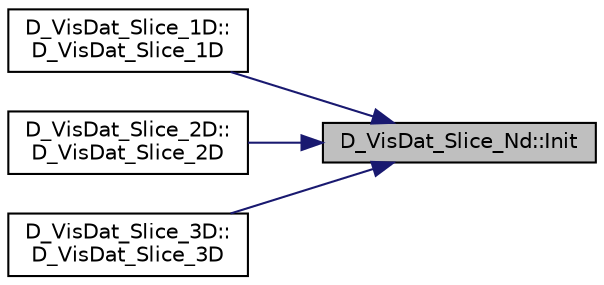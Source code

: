 digraph "D_VisDat_Slice_Nd::Init"
{
 // LATEX_PDF_SIZE
  edge [fontname="Helvetica",fontsize="10",labelfontname="Helvetica",labelfontsize="10"];
  node [fontname="Helvetica",fontsize="10",shape=record];
  rankdir="RL";
  Node1 [label="D_VisDat_Slice_Nd::Init",height=0.2,width=0.4,color="black", fillcolor="grey75", style="filled", fontcolor="black",tooltip=" "];
  Node1 -> Node2 [dir="back",color="midnightblue",fontsize="10",style="solid",fontname="Helvetica"];
  Node2 [label="D_VisDat_Slice_1D::\lD_VisDat_Slice_1D",height=0.2,width=0.4,color="black", fillcolor="white", style="filled",URL="$class_d___vis_dat___slice__1_d.html#ac87b381d21e15af86cf69bd6cd478d1a",tooltip=" "];
  Node1 -> Node3 [dir="back",color="midnightblue",fontsize="10",style="solid",fontname="Helvetica"];
  Node3 [label="D_VisDat_Slice_2D::\lD_VisDat_Slice_2D",height=0.2,width=0.4,color="black", fillcolor="white", style="filled",URL="$class_d___vis_dat___slice__2_d.html#a5174ab53aefb3d686b1efa0a1ca339f6",tooltip=" "];
  Node1 -> Node4 [dir="back",color="midnightblue",fontsize="10",style="solid",fontname="Helvetica"];
  Node4 [label="D_VisDat_Slice_3D::\lD_VisDat_Slice_3D",height=0.2,width=0.4,color="black", fillcolor="white", style="filled",URL="$class_d___vis_dat___slice__3_d.html#ad42d61d2e395cb3db97032bcee2d64b8",tooltip=" "];
}
